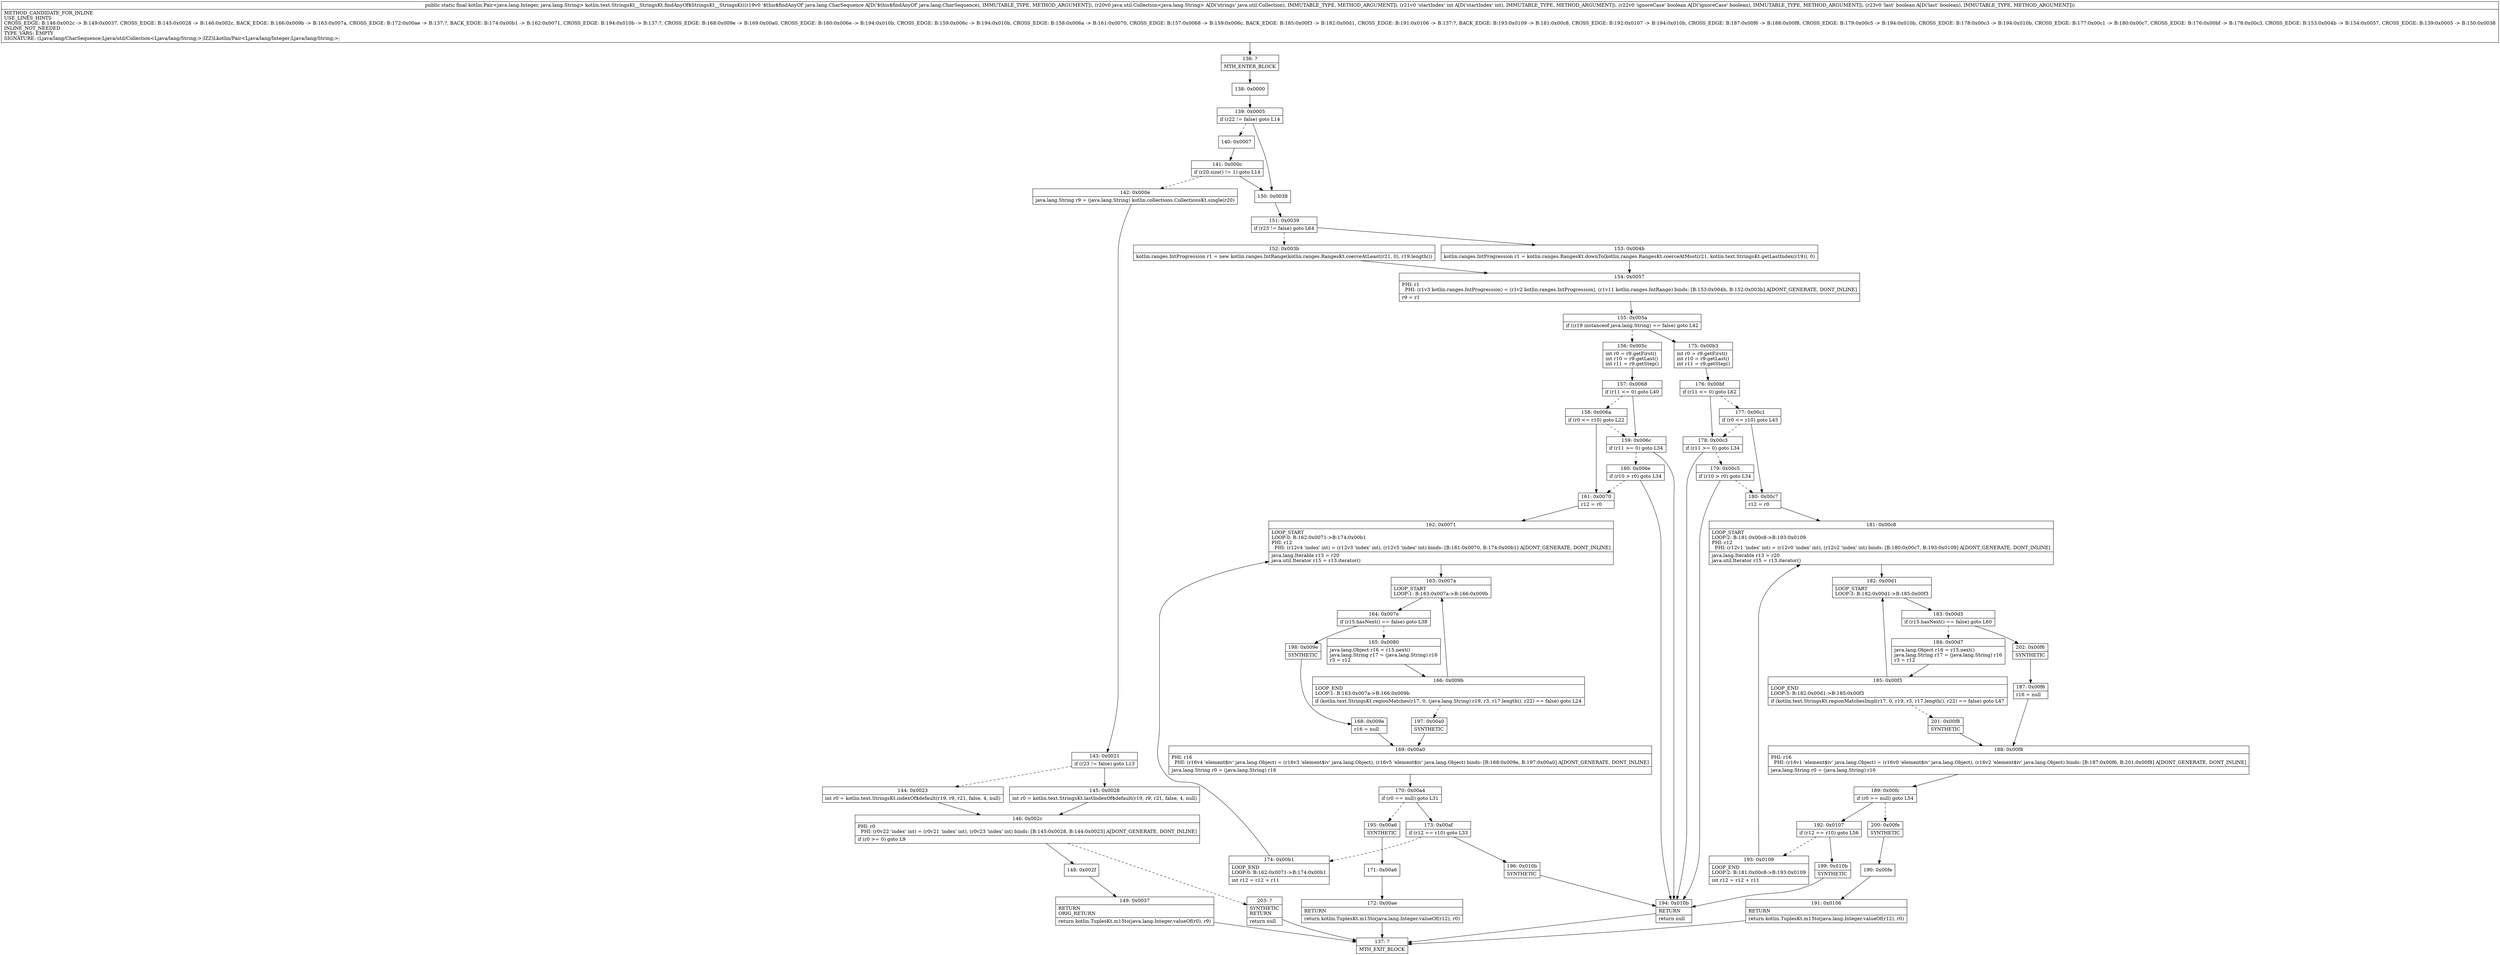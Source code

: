 digraph "CFG forkotlin.text.StringsKt__StringsKt.findAnyOf$StringsKt__StringsKt(Ljava\/lang\/CharSequence;Ljava\/util\/Collection;IZZ)Lkotlin\/Pair;" {
Node_136 [shape=record,label="{136\:\ ?|MTH_ENTER_BLOCK\l}"];
Node_138 [shape=record,label="{138\:\ 0x0000}"];
Node_139 [shape=record,label="{139\:\ 0x0005|if (r22 != false) goto L14\l}"];
Node_140 [shape=record,label="{140\:\ 0x0007}"];
Node_141 [shape=record,label="{141\:\ 0x000c|if (r20.size() != 1) goto L14\l}"];
Node_142 [shape=record,label="{142\:\ 0x000e|java.lang.String r9 = (java.lang.String) kotlin.collections.CollectionsKt.single(r20)\l}"];
Node_143 [shape=record,label="{143\:\ 0x0021|if (r23 != false) goto L13\l}"];
Node_144 [shape=record,label="{144\:\ 0x0023|int r0 = kotlin.text.StringsKt.indexOf$default(r19, r9, r21, false, 4, null)\l}"];
Node_146 [shape=record,label="{146\:\ 0x002c|PHI: r0 \l  PHI: (r0v22 'index' int) = (r0v21 'index' int), (r0v23 'index' int) binds: [B:145:0x0028, B:144:0x0023] A[DONT_GENERATE, DONT_INLINE]\l|if (r0 \>= 0) goto L9\l}"];
Node_148 [shape=record,label="{148\:\ 0x002f}"];
Node_149 [shape=record,label="{149\:\ 0x0037|RETURN\lORIG_RETURN\l|return kotlin.TuplesKt.m15to(java.lang.Integer.valueOf(r0), r9)\l}"];
Node_137 [shape=record,label="{137\:\ ?|MTH_EXIT_BLOCK\l}"];
Node_203 [shape=record,label="{203\:\ ?|SYNTHETIC\lRETURN\l|return null\l}"];
Node_145 [shape=record,label="{145\:\ 0x0028|int r0 = kotlin.text.StringsKt.lastIndexOf$default(r19, r9, r21, false, 4, null)\l}"];
Node_150 [shape=record,label="{150\:\ 0x0038}"];
Node_151 [shape=record,label="{151\:\ 0x0039|if (r23 != false) goto L64\l}"];
Node_152 [shape=record,label="{152\:\ 0x003b|kotlin.ranges.IntProgression r1 = new kotlin.ranges.IntRange(kotlin.ranges.RangesKt.coerceAtLeast(r21, 0), r19.length())\l}"];
Node_154 [shape=record,label="{154\:\ 0x0057|PHI: r1 \l  PHI: (r1v3 kotlin.ranges.IntProgression) = (r1v2 kotlin.ranges.IntProgression), (r1v11 kotlin.ranges.IntRange) binds: [B:153:0x004b, B:152:0x003b] A[DONT_GENERATE, DONT_INLINE]\l|r9 = r1\l}"];
Node_155 [shape=record,label="{155\:\ 0x005a|if ((r19 instanceof java.lang.String) == false) goto L42\l}"];
Node_156 [shape=record,label="{156\:\ 0x005c|int r0 = r9.getFirst()\lint r10 = r9.getLast()\lint r11 = r9.getStep()\l}"];
Node_157 [shape=record,label="{157\:\ 0x0068|if (r11 \<= 0) goto L40\l}"];
Node_158 [shape=record,label="{158\:\ 0x006a|if (r0 \<= r10) goto L22\l}"];
Node_161 [shape=record,label="{161\:\ 0x0070|r12 = r0\l}"];
Node_162 [shape=record,label="{162\:\ 0x0071|LOOP_START\lLOOP:0: B:162:0x0071\-\>B:174:0x00b1\lPHI: r12 \l  PHI: (r12v4 'index' int) = (r12v3 'index' int), (r12v5 'index' int) binds: [B:161:0x0070, B:174:0x00b1] A[DONT_GENERATE, DONT_INLINE]\l|java.lang.Iterable r13 = r20\ljava.util.Iterator r15 = r13.iterator()\l}"];
Node_163 [shape=record,label="{163\:\ 0x007a|LOOP_START\lLOOP:1: B:163:0x007a\-\>B:166:0x009b\l}"];
Node_164 [shape=record,label="{164\:\ 0x007e|if (r15.hasNext() == false) goto L38\l}"];
Node_165 [shape=record,label="{165\:\ 0x0080|java.lang.Object r16 = r15.next()\ljava.lang.String r17 = (java.lang.String) r16\lr3 = r12\l}"];
Node_166 [shape=record,label="{166\:\ 0x009b|LOOP_END\lLOOP:1: B:163:0x007a\-\>B:166:0x009b\l|if (kotlin.text.StringsKt.regionMatches(r17, 0, (java.lang.String) r19, r3, r17.length(), r22) == false) goto L24\l}"];
Node_197 [shape=record,label="{197\:\ 0x00a0|SYNTHETIC\l}"];
Node_169 [shape=record,label="{169\:\ 0x00a0|PHI: r16 \l  PHI: (r16v4 'element$iv' java.lang.Object) = (r16v3 'element$iv' java.lang.Object), (r16v5 'element$iv' java.lang.Object) binds: [B:168:0x009e, B:197:0x00a0] A[DONT_GENERATE, DONT_INLINE]\l|java.lang.String r0 = (java.lang.String) r16\l}"];
Node_170 [shape=record,label="{170\:\ 0x00a4|if (r0 == null) goto L31\l}"];
Node_173 [shape=record,label="{173\:\ 0x00af|if (r12 == r10) goto L33\l}"];
Node_174 [shape=record,label="{174\:\ 0x00b1|LOOP_END\lLOOP:0: B:162:0x0071\-\>B:174:0x00b1\l|int r12 = r12 + r11\l}"];
Node_196 [shape=record,label="{196\:\ 0x010b|SYNTHETIC\l}"];
Node_194 [shape=record,label="{194\:\ 0x010b|RETURN\l|return null\l}"];
Node_195 [shape=record,label="{195\:\ 0x00a6|SYNTHETIC\l}"];
Node_171 [shape=record,label="{171\:\ 0x00a6}"];
Node_172 [shape=record,label="{172\:\ 0x00ae|RETURN\l|return kotlin.TuplesKt.m15to(java.lang.Integer.valueOf(r12), r0)\l}"];
Node_198 [shape=record,label="{198\:\ 0x009e|SYNTHETIC\l}"];
Node_168 [shape=record,label="{168\:\ 0x009e|r16 = null\l}"];
Node_159 [shape=record,label="{159\:\ 0x006c|if (r11 \>= 0) goto L34\l}"];
Node_160 [shape=record,label="{160\:\ 0x006e|if (r10 \> r0) goto L34\l}"];
Node_175 [shape=record,label="{175\:\ 0x00b3|int r0 = r9.getFirst()\lint r10 = r9.getLast()\lint r11 = r9.getStep()\l}"];
Node_176 [shape=record,label="{176\:\ 0x00bf|if (r11 \<= 0) goto L62\l}"];
Node_177 [shape=record,label="{177\:\ 0x00c1|if (r0 \<= r10) goto L45\l}"];
Node_180 [shape=record,label="{180\:\ 0x00c7|r12 = r0\l}"];
Node_181 [shape=record,label="{181\:\ 0x00c8|LOOP_START\lLOOP:2: B:181:0x00c8\-\>B:193:0x0109\lPHI: r12 \l  PHI: (r12v1 'index' int) = (r12v0 'index' int), (r12v2 'index' int) binds: [B:180:0x00c7, B:193:0x0109] A[DONT_GENERATE, DONT_INLINE]\l|java.lang.Iterable r13 = r20\ljava.util.Iterator r15 = r13.iterator()\l}"];
Node_182 [shape=record,label="{182\:\ 0x00d1|LOOP_START\lLOOP:3: B:182:0x00d1\-\>B:185:0x00f3\l}"];
Node_183 [shape=record,label="{183\:\ 0x00d5|if (r15.hasNext() == false) goto L60\l}"];
Node_184 [shape=record,label="{184\:\ 0x00d7|java.lang.Object r16 = r15.next()\ljava.lang.String r17 = (java.lang.String) r16\lr3 = r12\l}"];
Node_185 [shape=record,label="{185\:\ 0x00f3|LOOP_END\lLOOP:3: B:182:0x00d1\-\>B:185:0x00f3\l|if (kotlin.text.StringsKt.regionMatchesImpl(r17, 0, r19, r3, r17.length(), r22) == false) goto L47\l}"];
Node_201 [shape=record,label="{201\:\ 0x00f8|SYNTHETIC\l}"];
Node_188 [shape=record,label="{188\:\ 0x00f8|PHI: r16 \l  PHI: (r16v1 'element$iv' java.lang.Object) = (r16v0 'element$iv' java.lang.Object), (r16v2 'element$iv' java.lang.Object) binds: [B:187:0x00f6, B:201:0x00f8] A[DONT_GENERATE, DONT_INLINE]\l|java.lang.String r0 = (java.lang.String) r16\l}"];
Node_189 [shape=record,label="{189\:\ 0x00fc|if (r0 == null) goto L54\l}"];
Node_192 [shape=record,label="{192\:\ 0x0107|if (r12 == r10) goto L56\l}"];
Node_193 [shape=record,label="{193\:\ 0x0109|LOOP_END\lLOOP:2: B:181:0x00c8\-\>B:193:0x0109\l|int r12 = r12 + r11\l}"];
Node_199 [shape=record,label="{199\:\ 0x010b|SYNTHETIC\l}"];
Node_200 [shape=record,label="{200\:\ 0x00fe|SYNTHETIC\l}"];
Node_190 [shape=record,label="{190\:\ 0x00fe}"];
Node_191 [shape=record,label="{191\:\ 0x0106|RETURN\l|return kotlin.TuplesKt.m15to(java.lang.Integer.valueOf(r12), r0)\l}"];
Node_202 [shape=record,label="{202\:\ 0x00f6|SYNTHETIC\l}"];
Node_187 [shape=record,label="{187\:\ 0x00f6|r16 = null\l}"];
Node_178 [shape=record,label="{178\:\ 0x00c3|if (r11 \>= 0) goto L34\l}"];
Node_179 [shape=record,label="{179\:\ 0x00c5|if (r10 \> r0) goto L34\l}"];
Node_153 [shape=record,label="{153\:\ 0x004b|kotlin.ranges.IntProgression r1 = kotlin.ranges.RangesKt.downTo(kotlin.ranges.RangesKt.coerceAtMost(r21, kotlin.text.StringsKt.getLastIndex(r19)), 0)\l}"];
MethodNode[shape=record,label="{public static final kotlin.Pair\<java.lang.Integer, java.lang.String\> kotlin.text.StringsKt__StringsKt.findAnyOf$StringsKt__StringsKt((r19v0 '$this$findAnyOf' java.lang.CharSequence A[D('$this$findAnyOf' java.lang.CharSequence), IMMUTABLE_TYPE, METHOD_ARGUMENT]), (r20v0 java.util.Collection\<java.lang.String\> A[D('strings' java.util.Collection), IMMUTABLE_TYPE, METHOD_ARGUMENT]), (r21v0 'startIndex' int A[D('startIndex' int), IMMUTABLE_TYPE, METHOD_ARGUMENT]), (r22v0 'ignoreCase' boolean A[D('ignoreCase' boolean), IMMUTABLE_TYPE, METHOD_ARGUMENT]), (r23v0 'last' boolean A[D('last' boolean), IMMUTABLE_TYPE, METHOD_ARGUMENT]))  | METHOD_CANDIDATE_FOR_INLINE\lUSE_LINES_HINTS\lCROSS_EDGE: B:146:0x002c \-\> B:149:0x0037, CROSS_EDGE: B:145:0x0028 \-\> B:146:0x002c, BACK_EDGE: B:166:0x009b \-\> B:163:0x007a, CROSS_EDGE: B:172:0x00ae \-\> B:137:?, BACK_EDGE: B:174:0x00b1 \-\> B:162:0x0071, CROSS_EDGE: B:194:0x010b \-\> B:137:?, CROSS_EDGE: B:168:0x009e \-\> B:169:0x00a0, CROSS_EDGE: B:160:0x006e \-\> B:194:0x010b, CROSS_EDGE: B:159:0x006c \-\> B:194:0x010b, CROSS_EDGE: B:158:0x006a \-\> B:161:0x0070, CROSS_EDGE: B:157:0x0068 \-\> B:159:0x006c, BACK_EDGE: B:185:0x00f3 \-\> B:182:0x00d1, CROSS_EDGE: B:191:0x0106 \-\> B:137:?, BACK_EDGE: B:193:0x0109 \-\> B:181:0x00c8, CROSS_EDGE: B:192:0x0107 \-\> B:194:0x010b, CROSS_EDGE: B:187:0x00f6 \-\> B:188:0x00f8, CROSS_EDGE: B:179:0x00c5 \-\> B:194:0x010b, CROSS_EDGE: B:178:0x00c3 \-\> B:194:0x010b, CROSS_EDGE: B:177:0x00c1 \-\> B:180:0x00c7, CROSS_EDGE: B:176:0x00bf \-\> B:178:0x00c3, CROSS_EDGE: B:153:0x004b \-\> B:154:0x0057, CROSS_EDGE: B:139:0x0005 \-\> B:150:0x0038\lINLINE_NOT_NEEDED\lTYPE_VARS: EMPTY\lSIGNATURE: (Ljava\/lang\/CharSequence;Ljava\/util\/Collection\<Ljava\/lang\/String;\>;IZZ)Lkotlin\/Pair\<Ljava\/lang\/Integer;Ljava\/lang\/String;\>;\l}"];
MethodNode -> Node_136;Node_136 -> Node_138;
Node_138 -> Node_139;
Node_139 -> Node_140[style=dashed];
Node_139 -> Node_150;
Node_140 -> Node_141;
Node_141 -> Node_142[style=dashed];
Node_141 -> Node_150;
Node_142 -> Node_143;
Node_143 -> Node_144[style=dashed];
Node_143 -> Node_145;
Node_144 -> Node_146;
Node_146 -> Node_148;
Node_146 -> Node_203[style=dashed];
Node_148 -> Node_149;
Node_149 -> Node_137;
Node_203 -> Node_137;
Node_145 -> Node_146;
Node_150 -> Node_151;
Node_151 -> Node_152[style=dashed];
Node_151 -> Node_153;
Node_152 -> Node_154;
Node_154 -> Node_155;
Node_155 -> Node_156[style=dashed];
Node_155 -> Node_175;
Node_156 -> Node_157;
Node_157 -> Node_158[style=dashed];
Node_157 -> Node_159;
Node_158 -> Node_159[style=dashed];
Node_158 -> Node_161;
Node_161 -> Node_162;
Node_162 -> Node_163;
Node_163 -> Node_164;
Node_164 -> Node_165[style=dashed];
Node_164 -> Node_198;
Node_165 -> Node_166;
Node_166 -> Node_163;
Node_166 -> Node_197[style=dashed];
Node_197 -> Node_169;
Node_169 -> Node_170;
Node_170 -> Node_173;
Node_170 -> Node_195[style=dashed];
Node_173 -> Node_174[style=dashed];
Node_173 -> Node_196;
Node_174 -> Node_162;
Node_196 -> Node_194;
Node_194 -> Node_137;
Node_195 -> Node_171;
Node_171 -> Node_172;
Node_172 -> Node_137;
Node_198 -> Node_168;
Node_168 -> Node_169;
Node_159 -> Node_160[style=dashed];
Node_159 -> Node_194;
Node_160 -> Node_161[style=dashed];
Node_160 -> Node_194;
Node_175 -> Node_176;
Node_176 -> Node_177[style=dashed];
Node_176 -> Node_178;
Node_177 -> Node_178[style=dashed];
Node_177 -> Node_180;
Node_180 -> Node_181;
Node_181 -> Node_182;
Node_182 -> Node_183;
Node_183 -> Node_184[style=dashed];
Node_183 -> Node_202;
Node_184 -> Node_185;
Node_185 -> Node_182;
Node_185 -> Node_201[style=dashed];
Node_201 -> Node_188;
Node_188 -> Node_189;
Node_189 -> Node_192;
Node_189 -> Node_200[style=dashed];
Node_192 -> Node_193[style=dashed];
Node_192 -> Node_199;
Node_193 -> Node_181;
Node_199 -> Node_194;
Node_200 -> Node_190;
Node_190 -> Node_191;
Node_191 -> Node_137;
Node_202 -> Node_187;
Node_187 -> Node_188;
Node_178 -> Node_179[style=dashed];
Node_178 -> Node_194;
Node_179 -> Node_180[style=dashed];
Node_179 -> Node_194;
Node_153 -> Node_154;
}

